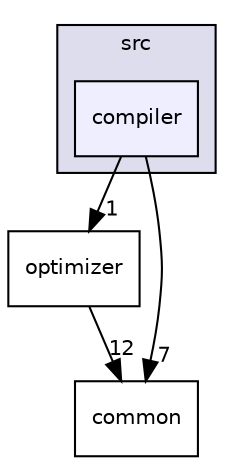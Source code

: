 digraph "src/compiler" {
  compound=true
  node [ fontsize="10", fontname="Helvetica"];
  edge [ labelfontsize="10", labelfontname="Helvetica"];
  subgraph clusterdir_68267d1309a1af8e8297ef4c3efbcdba {
    graph [ bgcolor="#ddddee", pencolor="black", label="src" fontname="Helvetica", fontsize="10", URL="dir_68267d1309a1af8e8297ef4c3efbcdba.html"]
  dir_f13bc85843fa14191e0ad4a3a157cf60 [shape=box, label="compiler", style="filled", fillcolor="#eeeeff", pencolor="black", URL="dir_f13bc85843fa14191e0ad4a3a157cf60.html"];
  }
  dir_fef26d3633d38d4ca65fa53115b5e5dd [shape=box label="optimizer" URL="dir_fef26d3633d38d4ca65fa53115b5e5dd.html"];
  dir_fdedb0aba14d44ce9d99bc100e026e6a [shape=box label="common" URL="dir_fdedb0aba14d44ce9d99bc100e026e6a.html"];
  dir_f13bc85843fa14191e0ad4a3a157cf60->dir_fef26d3633d38d4ca65fa53115b5e5dd [headlabel="1", labeldistance=1.5 headhref="dir_000002_000004.html"];
  dir_f13bc85843fa14191e0ad4a3a157cf60->dir_fdedb0aba14d44ce9d99bc100e026e6a [headlabel="7", labeldistance=1.5 headhref="dir_000002_000001.html"];
  dir_fef26d3633d38d4ca65fa53115b5e5dd->dir_fdedb0aba14d44ce9d99bc100e026e6a [headlabel="12", labeldistance=1.5 headhref="dir_000004_000001.html"];
}
